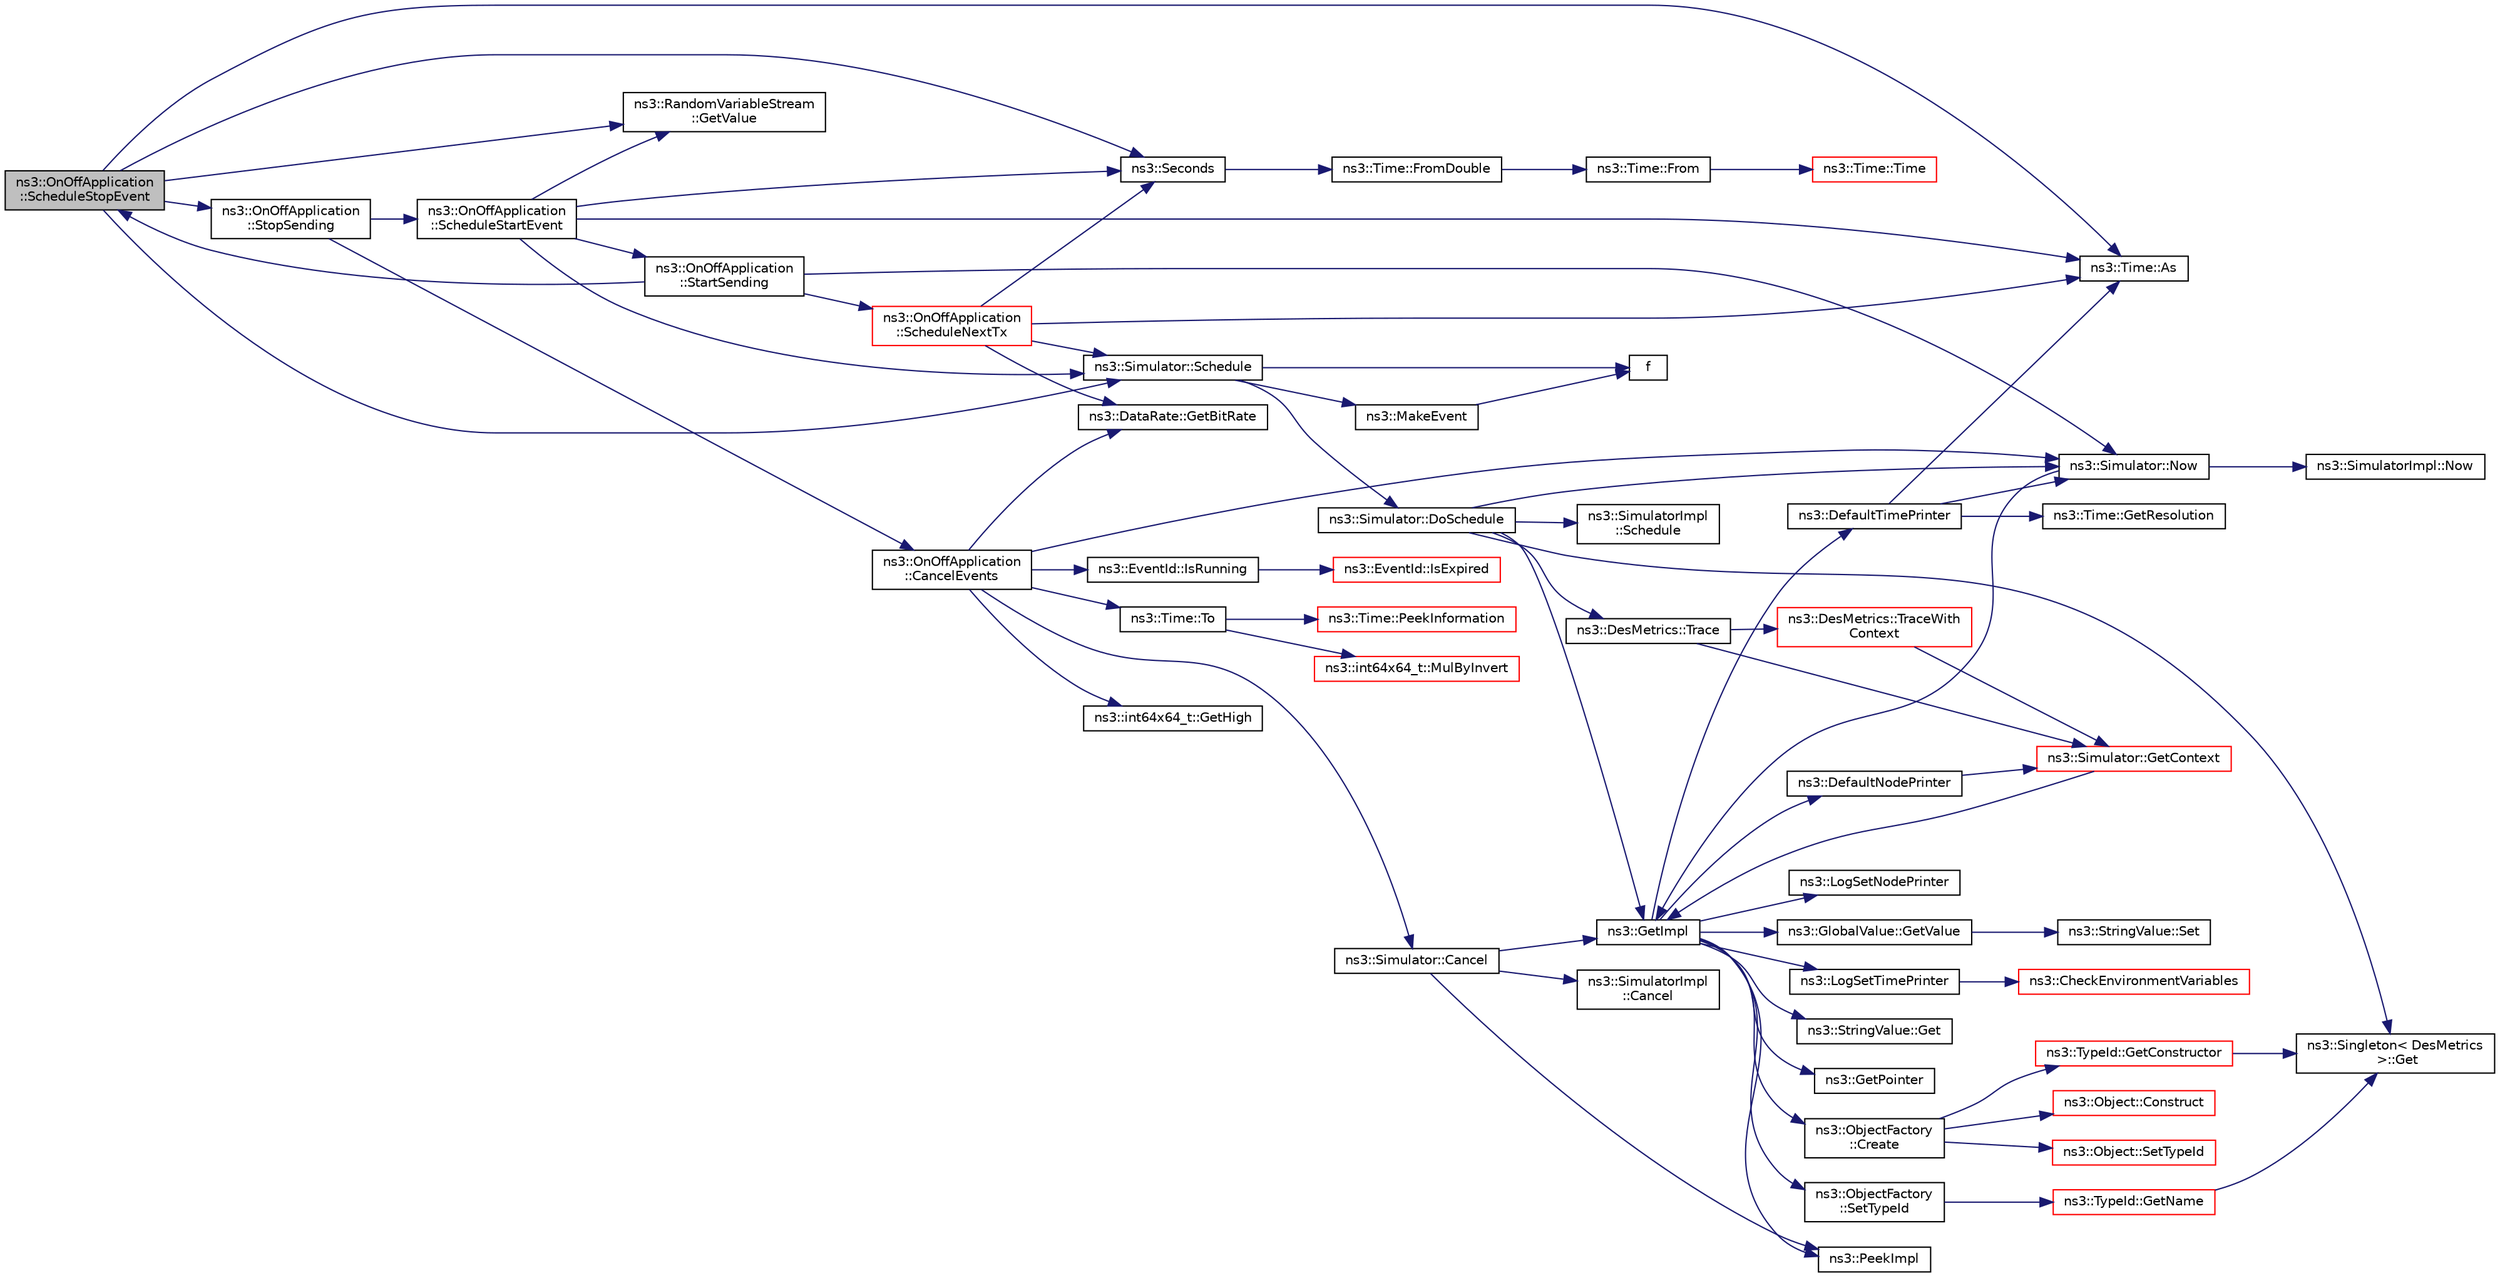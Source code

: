 digraph "ns3::OnOffApplication::ScheduleStopEvent"
{
 // LATEX_PDF_SIZE
  edge [fontname="Helvetica",fontsize="10",labelfontname="Helvetica",labelfontsize="10"];
  node [fontname="Helvetica",fontsize="10",shape=record];
  rankdir="LR";
  Node1 [label="ns3::OnOffApplication\l::ScheduleStopEvent",height=0.2,width=0.4,color="black", fillcolor="grey75", style="filled", fontcolor="black",tooltip="Schedule the next Off period start."];
  Node1 -> Node2 [color="midnightblue",fontsize="10",style="solid",fontname="Helvetica"];
  Node2 [label="ns3::Time::As",height=0.2,width=0.4,color="black", fillcolor="white", style="filled",URL="$classns3_1_1_time.html#ad5198e31c2512226ca0e58b31fad7fd0",tooltip="Attach a unit to a Time, to facilitate output in a specific unit."];
  Node1 -> Node3 [color="midnightblue",fontsize="10",style="solid",fontname="Helvetica"];
  Node3 [label="ns3::RandomVariableStream\l::GetValue",height=0.2,width=0.4,color="black", fillcolor="white", style="filled",URL="$classns3_1_1_random_variable_stream.html#a4fa5944dc4cb11544e661ed23072b36c",tooltip="Get the next random value as a double drawn from the distribution."];
  Node1 -> Node4 [color="midnightblue",fontsize="10",style="solid",fontname="Helvetica"];
  Node4 [label="ns3::Simulator::Schedule",height=0.2,width=0.4,color="black", fillcolor="white", style="filled",URL="$classns3_1_1_simulator.html#a3da7d28335c8ac0e3e86781f766df241",tooltip="Schedule an event to expire after delay."];
  Node4 -> Node5 [color="midnightblue",fontsize="10",style="solid",fontname="Helvetica"];
  Node5 [label="ns3::Simulator::DoSchedule",height=0.2,width=0.4,color="black", fillcolor="white", style="filled",URL="$classns3_1_1_simulator.html#a47af23973938819bdc89cb2807e09ed5",tooltip="Implementation of the various Schedule methods."];
  Node5 -> Node6 [color="midnightblue",fontsize="10",style="solid",fontname="Helvetica"];
  Node6 [label="ns3::Singleton\< DesMetrics\l \>::Get",height=0.2,width=0.4,color="black", fillcolor="white", style="filled",URL="$classns3_1_1_singleton.html#a80a2cd3c25a27ea72add7a9f7a141ffa",tooltip="Get a pointer to the singleton instance."];
  Node5 -> Node7 [color="midnightblue",fontsize="10",style="solid",fontname="Helvetica"];
  Node7 [label="ns3::GetImpl",height=0.2,width=0.4,color="black", fillcolor="white", style="filled",URL="$group__simulator.html#ga42eb4eddad41528d4d99794a3dae3fd0",tooltip="Get the SimulatorImpl singleton."];
  Node7 -> Node8 [color="midnightblue",fontsize="10",style="solid",fontname="Helvetica"];
  Node8 [label="ns3::ObjectFactory\l::Create",height=0.2,width=0.4,color="black", fillcolor="white", style="filled",URL="$classns3_1_1_object_factory.html#a52eda277f4aaab54266134ba48102ad7",tooltip="Create an Object instance of the configured TypeId."];
  Node8 -> Node9 [color="midnightblue",fontsize="10",style="solid",fontname="Helvetica"];
  Node9 [label="ns3::Object::Construct",height=0.2,width=0.4,color="red", fillcolor="white", style="filled",URL="$classns3_1_1_object.html#a636e8411dc5228771f45c9b805d348fa",tooltip="Initialize all member variables registered as Attributes of this TypeId."];
  Node8 -> Node32 [color="midnightblue",fontsize="10",style="solid",fontname="Helvetica"];
  Node32 [label="ns3::TypeId::GetConstructor",height=0.2,width=0.4,color="red", fillcolor="white", style="filled",URL="$classns3_1_1_type_id.html#a66b2628edf921fc88945ec8a8f3a1683",tooltip="Get the constructor callback."];
  Node32 -> Node6 [color="midnightblue",fontsize="10",style="solid",fontname="Helvetica"];
  Node8 -> Node34 [color="midnightblue",fontsize="10",style="solid",fontname="Helvetica"];
  Node34 [label="ns3::Object::SetTypeId",height=0.2,width=0.4,color="red", fillcolor="white", style="filled",URL="$classns3_1_1_object.html#a19b1ebd8ec8fe404845e665880a6c5ad",tooltip="Set the TypeId of this Object."];
  Node7 -> Node37 [color="midnightblue",fontsize="10",style="solid",fontname="Helvetica"];
  Node37 [label="ns3::DefaultNodePrinter",height=0.2,width=0.4,color="black", fillcolor="white", style="filled",URL="$group__logging.html#gac4c06cbbed12229d85991ced145f6be2",tooltip="Default node id printer implementation."];
  Node37 -> Node38 [color="midnightblue",fontsize="10",style="solid",fontname="Helvetica"];
  Node38 [label="ns3::Simulator::GetContext",height=0.2,width=0.4,color="red", fillcolor="white", style="filled",URL="$classns3_1_1_simulator.html#a8514b74ee2c42916b351b33c4a963bb0",tooltip="Get the current simulation context."];
  Node38 -> Node7 [color="midnightblue",fontsize="10",style="solid",fontname="Helvetica"];
  Node7 -> Node40 [color="midnightblue",fontsize="10",style="solid",fontname="Helvetica"];
  Node40 [label="ns3::DefaultTimePrinter",height=0.2,width=0.4,color="black", fillcolor="white", style="filled",URL="$namespacens3.html#ae01c3c7786b644dfb8a0bb8f1201b269",tooltip="Default Time printer."];
  Node40 -> Node2 [color="midnightblue",fontsize="10",style="solid",fontname="Helvetica"];
  Node40 -> Node41 [color="midnightblue",fontsize="10",style="solid",fontname="Helvetica"];
  Node41 [label="ns3::Time::GetResolution",height=0.2,width=0.4,color="black", fillcolor="white", style="filled",URL="$classns3_1_1_time.html#a1444f0f08b5e19f031157609e32fcf98",tooltip=" "];
  Node40 -> Node42 [color="midnightblue",fontsize="10",style="solid",fontname="Helvetica"];
  Node42 [label="ns3::Simulator::Now",height=0.2,width=0.4,color="black", fillcolor="white", style="filled",URL="$classns3_1_1_simulator.html#ac3178fa975b419f7875e7105be122800",tooltip="Return the current simulation virtual time."];
  Node42 -> Node7 [color="midnightblue",fontsize="10",style="solid",fontname="Helvetica"];
  Node42 -> Node43 [color="midnightblue",fontsize="10",style="solid",fontname="Helvetica"];
  Node43 [label="ns3::SimulatorImpl::Now",height=0.2,width=0.4,color="black", fillcolor="white", style="filled",URL="$classns3_1_1_simulator_impl.html#aa516c50060846adc6fd316e83ef0797c",tooltip="Return the current simulation virtual time."];
  Node7 -> Node44 [color="midnightblue",fontsize="10",style="solid",fontname="Helvetica"];
  Node44 [label="ns3::StringValue::Get",height=0.2,width=0.4,color="black", fillcolor="white", style="filled",URL="$classns3_1_1_string_value.html#a6f208c2778fe1c7882e5cb429b8326ae",tooltip=" "];
  Node7 -> Node45 [color="midnightblue",fontsize="10",style="solid",fontname="Helvetica"];
  Node45 [label="ns3::GetPointer",height=0.2,width=0.4,color="black", fillcolor="white", style="filled",URL="$namespacens3.html#ab4e173cdfd43d17c1a40d5348510a670",tooltip=" "];
  Node7 -> Node46 [color="midnightblue",fontsize="10",style="solid",fontname="Helvetica"];
  Node46 [label="ns3::GlobalValue::GetValue",height=0.2,width=0.4,color="black", fillcolor="white", style="filled",URL="$classns3_1_1_global_value.html#a48a99242193fb69609a17332733e8600",tooltip="Get the value."];
  Node46 -> Node47 [color="midnightblue",fontsize="10",style="solid",fontname="Helvetica"];
  Node47 [label="ns3::StringValue::Set",height=0.2,width=0.4,color="black", fillcolor="white", style="filled",URL="$classns3_1_1_string_value.html#a17693012c6f2c52875e0d631fbf40155",tooltip="Set the value."];
  Node7 -> Node48 [color="midnightblue",fontsize="10",style="solid",fontname="Helvetica"];
  Node48 [label="ns3::LogSetNodePrinter",height=0.2,width=0.4,color="black", fillcolor="white", style="filled",URL="$namespacens3.html#aebac73305345f2e2803fdeb102a7705e",tooltip="Set the LogNodePrinter function to be used to prepend log messages with the node id."];
  Node7 -> Node49 [color="midnightblue",fontsize="10",style="solid",fontname="Helvetica"];
  Node49 [label="ns3::LogSetTimePrinter",height=0.2,width=0.4,color="black", fillcolor="white", style="filled",URL="$namespacens3.html#a46cd76678f7da29799d1b41994e12ec1",tooltip="Set the TimePrinter function to be used to prepend log messages with the simulation time."];
  Node49 -> Node50 [color="midnightblue",fontsize="10",style="solid",fontname="Helvetica"];
  Node50 [label="ns3::CheckEnvironmentVariables",height=0.2,width=0.4,color="red", fillcolor="white", style="filled",URL="$group__logging.html#gacdc0bdeb2d8a90089d4fb09c4b8569ff",tooltip="Parse the NS_LOG environment variable."];
  Node7 -> Node54 [color="midnightblue",fontsize="10",style="solid",fontname="Helvetica"];
  Node54 [label="ns3::PeekImpl",height=0.2,width=0.4,color="black", fillcolor="white", style="filled",URL="$group__simulator.html#ga233c5c38de117e4e4a5a9cd168694792",tooltip="Get the static SimulatorImpl instance."];
  Node7 -> Node55 [color="midnightblue",fontsize="10",style="solid",fontname="Helvetica"];
  Node55 [label="ns3::ObjectFactory\l::SetTypeId",height=0.2,width=0.4,color="black", fillcolor="white", style="filled",URL="$classns3_1_1_object_factory.html#a77dcd099064038a1eb7a6b8251229ec3",tooltip="Set the TypeId of the Objects to be created by this factory."];
  Node55 -> Node16 [color="midnightblue",fontsize="10",style="solid",fontname="Helvetica"];
  Node16 [label="ns3::TypeId::GetName",height=0.2,width=0.4,color="red", fillcolor="white", style="filled",URL="$classns3_1_1_type_id.html#abc4965475a579c2afdc668d7a7d58374",tooltip="Get the name."];
  Node16 -> Node6 [color="midnightblue",fontsize="10",style="solid",fontname="Helvetica"];
  Node5 -> Node42 [color="midnightblue",fontsize="10",style="solid",fontname="Helvetica"];
  Node5 -> Node56 [color="midnightblue",fontsize="10",style="solid",fontname="Helvetica"];
  Node56 [label="ns3::SimulatorImpl\l::Schedule",height=0.2,width=0.4,color="black", fillcolor="white", style="filled",URL="$classns3_1_1_simulator_impl.html#a24eac97ca7dc0e64162e3596064cfb5c",tooltip="Schedule a future event execution (in the same context)."];
  Node5 -> Node57 [color="midnightblue",fontsize="10",style="solid",fontname="Helvetica"];
  Node57 [label="ns3::DesMetrics::Trace",height=0.2,width=0.4,color="black", fillcolor="white", style="filled",URL="$classns3_1_1_des_metrics.html#ab7c6c097412d0398affbc9f8d2643160",tooltip="Trace an event to self at the time it is scheduled."];
  Node57 -> Node38 [color="midnightblue",fontsize="10",style="solid",fontname="Helvetica"];
  Node57 -> Node58 [color="midnightblue",fontsize="10",style="solid",fontname="Helvetica"];
  Node58 [label="ns3::DesMetrics::TraceWith\lContext",height=0.2,width=0.4,color="red", fillcolor="white", style="filled",URL="$classns3_1_1_des_metrics.html#abc404d9eee92f4e8fd67f5d200490ed6",tooltip="Trace an event (with context) at the time it is scheduled."];
  Node58 -> Node38 [color="midnightblue",fontsize="10",style="solid",fontname="Helvetica"];
  Node4 -> Node64 [color="midnightblue",fontsize="10",style="solid",fontname="Helvetica"];
  Node64 [label="f",height=0.2,width=0.4,color="black", fillcolor="white", style="filled",URL="$80211b_8c.html#ae7ffc1a8f84fa47a0812b2f2b9627132",tooltip=" "];
  Node4 -> Node65 [color="midnightblue",fontsize="10",style="solid",fontname="Helvetica"];
  Node65 [label="ns3::MakeEvent",height=0.2,width=0.4,color="black", fillcolor="white", style="filled",URL="$group__makeeventfnptr.html#ga289a28a2497c18a9bd299e5e2014094b",tooltip="Make an EventImpl from a function pointer taking varying numbers of arguments."];
  Node65 -> Node64 [color="midnightblue",fontsize="10",style="solid",fontname="Helvetica"];
  Node1 -> Node66 [color="midnightblue",fontsize="10",style="solid",fontname="Helvetica"];
  Node66 [label="ns3::Seconds",height=0.2,width=0.4,color="black", fillcolor="white", style="filled",URL="$group__timecivil.html#ga33c34b816f8ff6628e33d5c8e9713b9e",tooltip="Construct a Time in the indicated unit."];
  Node66 -> Node67 [color="midnightblue",fontsize="10",style="solid",fontname="Helvetica"];
  Node67 [label="ns3::Time::FromDouble",height=0.2,width=0.4,color="black", fillcolor="white", style="filled",URL="$classns3_1_1_time.html#a60e845f4a74e62495b86356afe604cb4",tooltip="Create a Time equal to value in unit unit."];
  Node67 -> Node68 [color="midnightblue",fontsize="10",style="solid",fontname="Helvetica"];
  Node68 [label="ns3::Time::From",height=0.2,width=0.4,color="black", fillcolor="white", style="filled",URL="$classns3_1_1_time.html#a34e4acc13d0e08cc8cb9cd3b838b9baf",tooltip="Create a Time in the current unit."];
  Node68 -> Node69 [color="midnightblue",fontsize="10",style="solid",fontname="Helvetica"];
  Node69 [label="ns3::Time::Time",height=0.2,width=0.4,color="red", fillcolor="white", style="filled",URL="$classns3_1_1_time.html#a8a39dc1b8cbbd7fe6d940e492d1b925e",tooltip="Default constructor, with value 0."];
  Node1 -> Node72 [color="midnightblue",fontsize="10",style="solid",fontname="Helvetica"];
  Node72 [label="ns3::OnOffApplication\l::StopSending",height=0.2,width=0.4,color="black", fillcolor="white", style="filled",URL="$classns3_1_1_on_off_application.html#ab84ce405602879567f051a16ff8518a8",tooltip="Start an Off period."];
  Node72 -> Node73 [color="midnightblue",fontsize="10",style="solid",fontname="Helvetica"];
  Node73 [label="ns3::OnOffApplication\l::CancelEvents",height=0.2,width=0.4,color="black", fillcolor="white", style="filled",URL="$classns3_1_1_on_off_application.html#afb253c6f54b73e7ca4599ad5541bce5c",tooltip="Cancel all pending events."];
  Node73 -> Node74 [color="midnightblue",fontsize="10",style="solid",fontname="Helvetica"];
  Node74 [label="ns3::Simulator::Cancel",height=0.2,width=0.4,color="black", fillcolor="white", style="filled",URL="$classns3_1_1_simulator.html#a1b903a62d6117ef28f7ba3c6500689bf",tooltip="Set the cancel bit on this event: the event's associated function will not be invoked when it expires..."];
  Node74 -> Node75 [color="midnightblue",fontsize="10",style="solid",fontname="Helvetica"];
  Node75 [label="ns3::SimulatorImpl\l::Cancel",height=0.2,width=0.4,color="black", fillcolor="white", style="filled",URL="$classns3_1_1_simulator_impl.html#ad117e616c99c915ddac6267a74804807",tooltip="Set the cancel bit on this event: the event's associated function will not be invoked when it expires..."];
  Node74 -> Node7 [color="midnightblue",fontsize="10",style="solid",fontname="Helvetica"];
  Node74 -> Node54 [color="midnightblue",fontsize="10",style="solid",fontname="Helvetica"];
  Node73 -> Node76 [color="midnightblue",fontsize="10",style="solid",fontname="Helvetica"];
  Node76 [label="ns3::DataRate::GetBitRate",height=0.2,width=0.4,color="black", fillcolor="white", style="filled",URL="$classns3_1_1_data_rate.html#a37266c769583af29621ed5543c626f18",tooltip="Get the underlying bitrate."];
  Node73 -> Node77 [color="midnightblue",fontsize="10",style="solid",fontname="Helvetica"];
  Node77 [label="ns3::int64x64_t::GetHigh",height=0.2,width=0.4,color="black", fillcolor="white", style="filled",URL="$classns3_1_1int64x64__t.html#a94b61a40bcecf4d3f079d19056712121",tooltip="Get the integer portion."];
  Node73 -> Node78 [color="midnightblue",fontsize="10",style="solid",fontname="Helvetica"];
  Node78 [label="ns3::EventId::IsRunning",height=0.2,width=0.4,color="black", fillcolor="white", style="filled",URL="$classns3_1_1_event_id.html#a8b41e6f8c54db6bede8a7dcaf917074a",tooltip="This method is syntactic sugar for !IsExpired()."];
  Node78 -> Node79 [color="midnightblue",fontsize="10",style="solid",fontname="Helvetica"];
  Node79 [label="ns3::EventId::IsExpired",height=0.2,width=0.4,color="red", fillcolor="white", style="filled",URL="$classns3_1_1_event_id.html#acc25141054209b1a286a5471a51bd0c0",tooltip="This method is syntactic sugar for the ns3::Simulator::IsExpired method."];
  Node73 -> Node42 [color="midnightblue",fontsize="10",style="solid",fontname="Helvetica"];
  Node73 -> Node82 [color="midnightblue",fontsize="10",style="solid",fontname="Helvetica"];
  Node82 [label="ns3::Time::To",height=0.2,width=0.4,color="black", fillcolor="white", style="filled",URL="$classns3_1_1_time.html#a0d851a1d99e3bc29625cc91cbf15e039",tooltip="Get the Time value expressed in a particular unit."];
  Node82 -> Node83 [color="midnightblue",fontsize="10",style="solid",fontname="Helvetica"];
  Node83 [label="ns3::int64x64_t::MulByInvert",height=0.2,width=0.4,color="red", fillcolor="white", style="filled",URL="$classns3_1_1int64x64__t.html#a57c020ccad8624bebf8f1ab8f6bb1e6e",tooltip="Multiply this value by a Q0.128 value, presumably representing an inverse, completing a division oper..."];
  Node82 -> Node85 [color="midnightblue",fontsize="10",style="solid",fontname="Helvetica"];
  Node85 [label="ns3::Time::PeekInformation",height=0.2,width=0.4,color="red", fillcolor="white", style="filled",URL="$classns3_1_1_time.html#a0b023c55c20582aa7c1781aacf128034",tooltip="Get the Information record for timeUnit for the current Resolution."];
  Node72 -> Node88 [color="midnightblue",fontsize="10",style="solid",fontname="Helvetica"];
  Node88 [label="ns3::OnOffApplication\l::ScheduleStartEvent",height=0.2,width=0.4,color="black", fillcolor="white", style="filled",URL="$classns3_1_1_on_off_application.html#a20124d7b90ced13c6b92388b6ab0d8f9",tooltip="Schedule the next On period start."];
  Node88 -> Node2 [color="midnightblue",fontsize="10",style="solid",fontname="Helvetica"];
  Node88 -> Node3 [color="midnightblue",fontsize="10",style="solid",fontname="Helvetica"];
  Node88 -> Node4 [color="midnightblue",fontsize="10",style="solid",fontname="Helvetica"];
  Node88 -> Node66 [color="midnightblue",fontsize="10",style="solid",fontname="Helvetica"];
  Node88 -> Node89 [color="midnightblue",fontsize="10",style="solid",fontname="Helvetica"];
  Node89 [label="ns3::OnOffApplication\l::StartSending",height=0.2,width=0.4,color="black", fillcolor="white", style="filled",URL="$classns3_1_1_on_off_application.html#ac3d42b6fa582b938e0197c1b8c015583",tooltip="Start an On period."];
  Node89 -> Node42 [color="midnightblue",fontsize="10",style="solid",fontname="Helvetica"];
  Node89 -> Node90 [color="midnightblue",fontsize="10",style="solid",fontname="Helvetica"];
  Node90 [label="ns3::OnOffApplication\l::ScheduleNextTx",height=0.2,width=0.4,color="red", fillcolor="white", style="filled",URL="$classns3_1_1_on_off_application.html#a654fc8acee0ccc66f1c736a06c5e149d",tooltip="Schedule the next packet transmission."];
  Node90 -> Node2 [color="midnightblue",fontsize="10",style="solid",fontname="Helvetica"];
  Node90 -> Node76 [color="midnightblue",fontsize="10",style="solid",fontname="Helvetica"];
  Node90 -> Node4 [color="midnightblue",fontsize="10",style="solid",fontname="Helvetica"];
  Node90 -> Node66 [color="midnightblue",fontsize="10",style="solid",fontname="Helvetica"];
  Node89 -> Node1 [color="midnightblue",fontsize="10",style="solid",fontname="Helvetica"];
}
